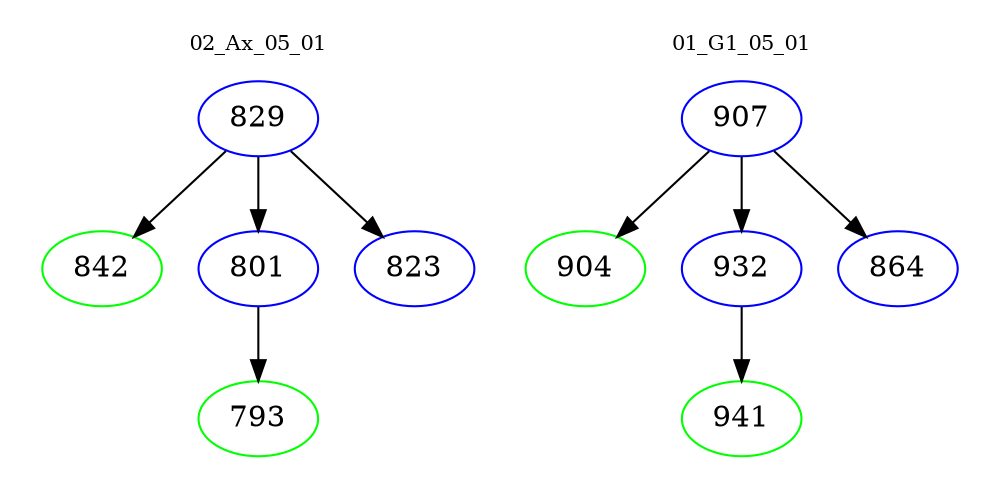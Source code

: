digraph{
subgraph cluster_0 {
color = white
label = "02_Ax_05_01";
fontsize=10;
T0_829 [label="829", color="blue"]
T0_829 -> T0_842 [color="black"]
T0_842 [label="842", color="green"]
T0_829 -> T0_801 [color="black"]
T0_801 [label="801", color="blue"]
T0_801 -> T0_793 [color="black"]
T0_793 [label="793", color="green"]
T0_829 -> T0_823 [color="black"]
T0_823 [label="823", color="blue"]
}
subgraph cluster_1 {
color = white
label = "01_G1_05_01";
fontsize=10;
T1_907 [label="907", color="blue"]
T1_907 -> T1_904 [color="black"]
T1_904 [label="904", color="green"]
T1_907 -> T1_932 [color="black"]
T1_932 [label="932", color="blue"]
T1_932 -> T1_941 [color="black"]
T1_941 [label="941", color="green"]
T1_907 -> T1_864 [color="black"]
T1_864 [label="864", color="blue"]
}
}
